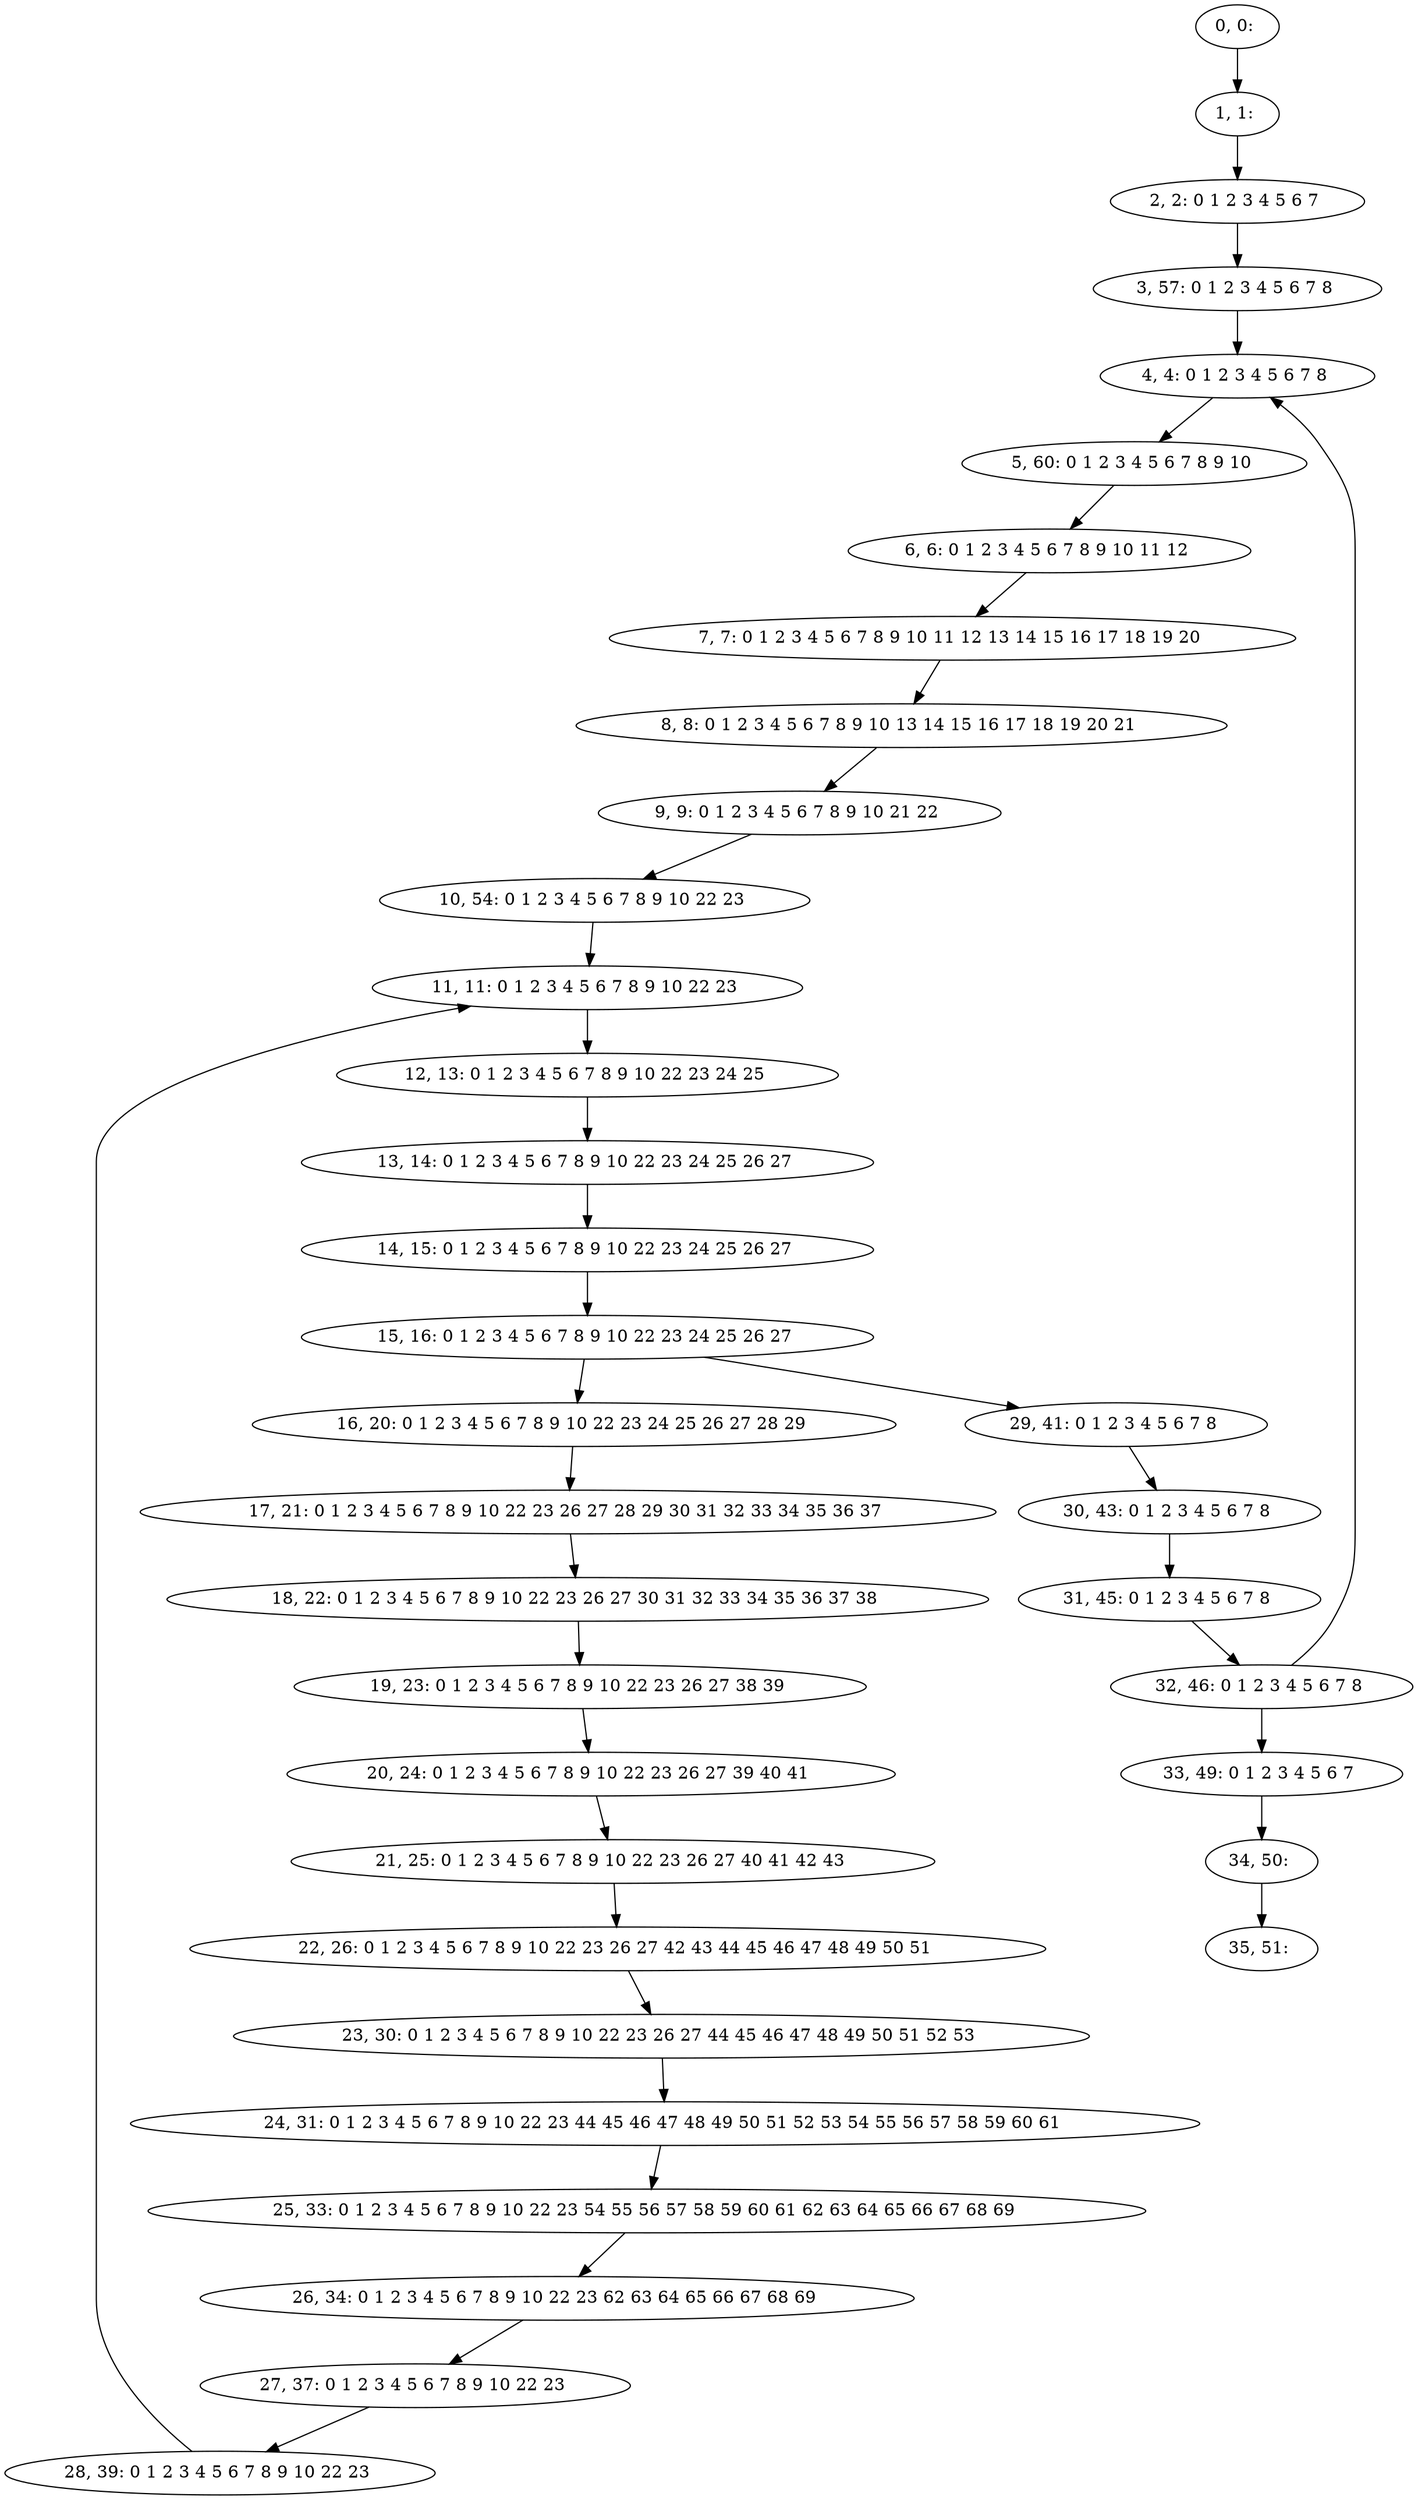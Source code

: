 digraph G {
0[label="0, 0: "];
1[label="1, 1: "];
2[label="2, 2: 0 1 2 3 4 5 6 7 "];
3[label="3, 57: 0 1 2 3 4 5 6 7 8 "];
4[label="4, 4: 0 1 2 3 4 5 6 7 8 "];
5[label="5, 60: 0 1 2 3 4 5 6 7 8 9 10 "];
6[label="6, 6: 0 1 2 3 4 5 6 7 8 9 10 11 12 "];
7[label="7, 7: 0 1 2 3 4 5 6 7 8 9 10 11 12 13 14 15 16 17 18 19 20 "];
8[label="8, 8: 0 1 2 3 4 5 6 7 8 9 10 13 14 15 16 17 18 19 20 21 "];
9[label="9, 9: 0 1 2 3 4 5 6 7 8 9 10 21 22 "];
10[label="10, 54: 0 1 2 3 4 5 6 7 8 9 10 22 23 "];
11[label="11, 11: 0 1 2 3 4 5 6 7 8 9 10 22 23 "];
12[label="12, 13: 0 1 2 3 4 5 6 7 8 9 10 22 23 24 25 "];
13[label="13, 14: 0 1 2 3 4 5 6 7 8 9 10 22 23 24 25 26 27 "];
14[label="14, 15: 0 1 2 3 4 5 6 7 8 9 10 22 23 24 25 26 27 "];
15[label="15, 16: 0 1 2 3 4 5 6 7 8 9 10 22 23 24 25 26 27 "];
16[label="16, 20: 0 1 2 3 4 5 6 7 8 9 10 22 23 24 25 26 27 28 29 "];
17[label="17, 21: 0 1 2 3 4 5 6 7 8 9 10 22 23 26 27 28 29 30 31 32 33 34 35 36 37 "];
18[label="18, 22: 0 1 2 3 4 5 6 7 8 9 10 22 23 26 27 30 31 32 33 34 35 36 37 38 "];
19[label="19, 23: 0 1 2 3 4 5 6 7 8 9 10 22 23 26 27 38 39 "];
20[label="20, 24: 0 1 2 3 4 5 6 7 8 9 10 22 23 26 27 39 40 41 "];
21[label="21, 25: 0 1 2 3 4 5 6 7 8 9 10 22 23 26 27 40 41 42 43 "];
22[label="22, 26: 0 1 2 3 4 5 6 7 8 9 10 22 23 26 27 42 43 44 45 46 47 48 49 50 51 "];
23[label="23, 30: 0 1 2 3 4 5 6 7 8 9 10 22 23 26 27 44 45 46 47 48 49 50 51 52 53 "];
24[label="24, 31: 0 1 2 3 4 5 6 7 8 9 10 22 23 44 45 46 47 48 49 50 51 52 53 54 55 56 57 58 59 60 61 "];
25[label="25, 33: 0 1 2 3 4 5 6 7 8 9 10 22 23 54 55 56 57 58 59 60 61 62 63 64 65 66 67 68 69 "];
26[label="26, 34: 0 1 2 3 4 5 6 7 8 9 10 22 23 62 63 64 65 66 67 68 69 "];
27[label="27, 37: 0 1 2 3 4 5 6 7 8 9 10 22 23 "];
28[label="28, 39: 0 1 2 3 4 5 6 7 8 9 10 22 23 "];
29[label="29, 41: 0 1 2 3 4 5 6 7 8 "];
30[label="30, 43: 0 1 2 3 4 5 6 7 8 "];
31[label="31, 45: 0 1 2 3 4 5 6 7 8 "];
32[label="32, 46: 0 1 2 3 4 5 6 7 8 "];
33[label="33, 49: 0 1 2 3 4 5 6 7 "];
34[label="34, 50: "];
35[label="35, 51: "];
0->1 ;
1->2 ;
2->3 ;
3->4 ;
4->5 ;
5->6 ;
6->7 ;
7->8 ;
8->9 ;
9->10 ;
10->11 ;
11->12 ;
12->13 ;
13->14 ;
14->15 ;
15->16 ;
15->29 ;
16->17 ;
17->18 ;
18->19 ;
19->20 ;
20->21 ;
21->22 ;
22->23 ;
23->24 ;
24->25 ;
25->26 ;
26->27 ;
27->28 ;
28->11 ;
29->30 ;
30->31 ;
31->32 ;
32->33 ;
32->4 ;
33->34 ;
34->35 ;
}
